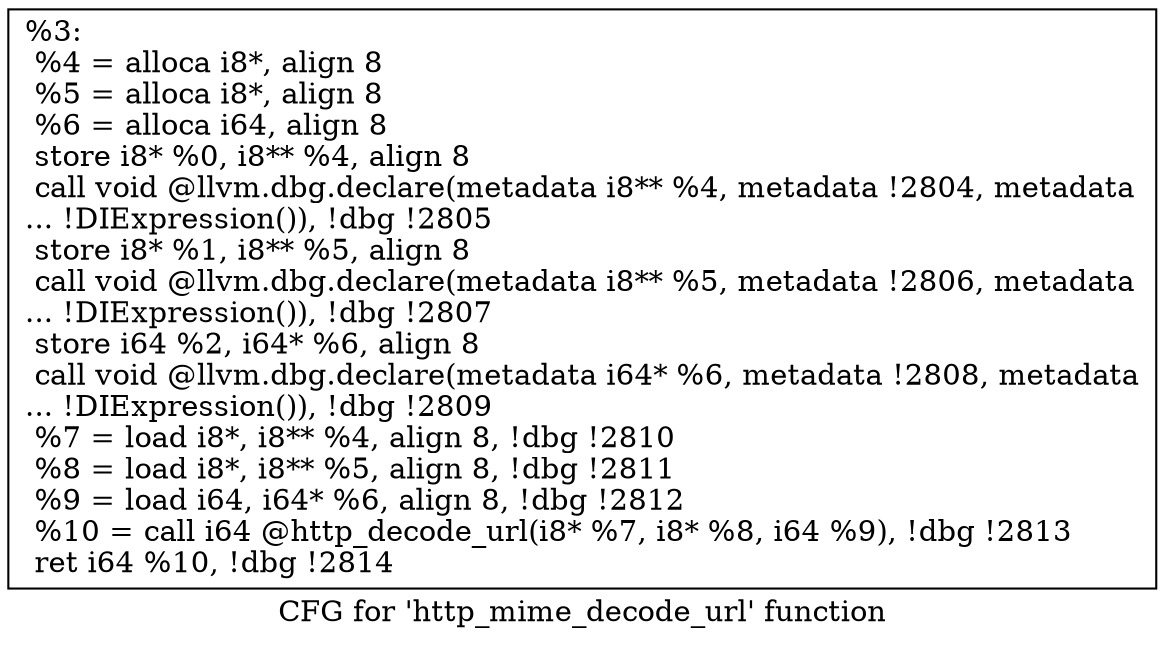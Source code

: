 digraph "CFG for 'http_mime_decode_url' function" {
	label="CFG for 'http_mime_decode_url' function";

	Node0x55685242bae0 [shape=record,label="{%3:\l  %4 = alloca i8*, align 8\l  %5 = alloca i8*, align 8\l  %6 = alloca i64, align 8\l  store i8* %0, i8** %4, align 8\l  call void @llvm.dbg.declare(metadata i8** %4, metadata !2804, metadata\l... !DIExpression()), !dbg !2805\l  store i8* %1, i8** %5, align 8\l  call void @llvm.dbg.declare(metadata i8** %5, metadata !2806, metadata\l... !DIExpression()), !dbg !2807\l  store i64 %2, i64* %6, align 8\l  call void @llvm.dbg.declare(metadata i64* %6, metadata !2808, metadata\l... !DIExpression()), !dbg !2809\l  %7 = load i8*, i8** %4, align 8, !dbg !2810\l  %8 = load i8*, i8** %5, align 8, !dbg !2811\l  %9 = load i64, i64* %6, align 8, !dbg !2812\l  %10 = call i64 @http_decode_url(i8* %7, i8* %8, i64 %9), !dbg !2813\l  ret i64 %10, !dbg !2814\l}"];
}
